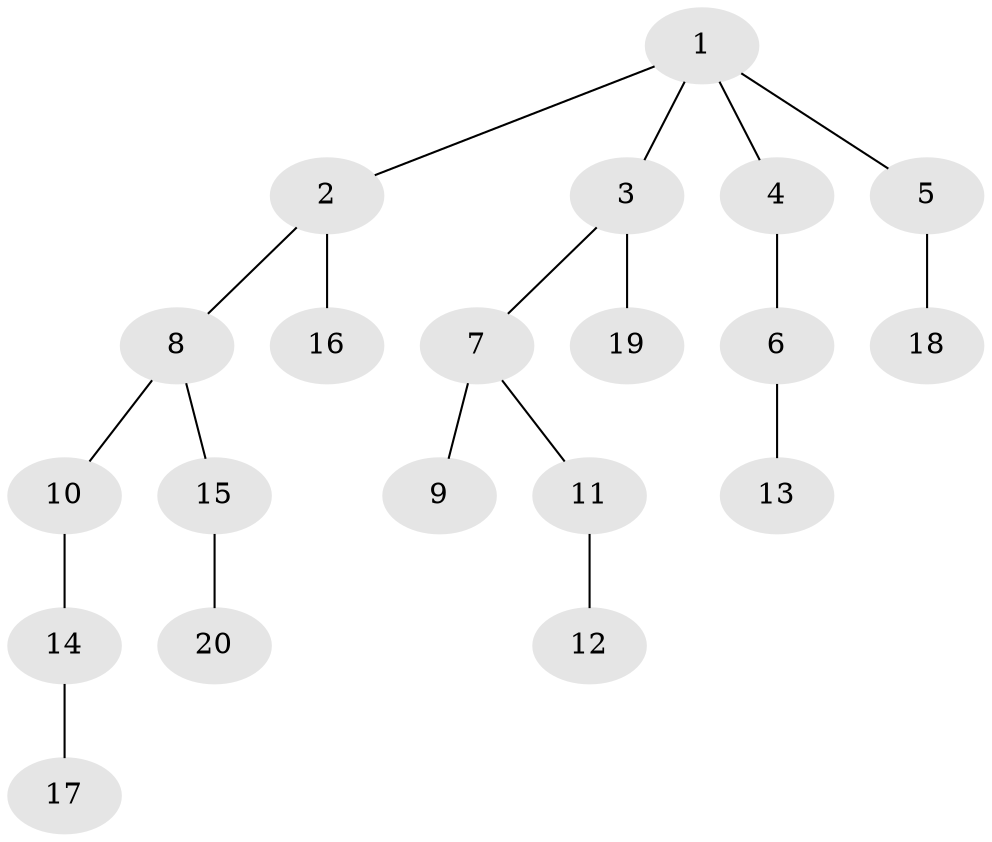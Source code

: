 // Generated by graph-tools (version 1.1) at 2025/46/02/15/25 05:46:28]
// undirected, 20 vertices, 19 edges
graph export_dot {
graph [start="1"]
  node [color=gray90,style=filled];
  1;
  2;
  3;
  4;
  5;
  6;
  7;
  8;
  9;
  10;
  11;
  12;
  13;
  14;
  15;
  16;
  17;
  18;
  19;
  20;
  1 -- 2;
  1 -- 3;
  1 -- 4;
  1 -- 5;
  2 -- 8;
  2 -- 16;
  3 -- 7;
  3 -- 19;
  4 -- 6;
  5 -- 18;
  6 -- 13;
  7 -- 9;
  7 -- 11;
  8 -- 10;
  8 -- 15;
  10 -- 14;
  11 -- 12;
  14 -- 17;
  15 -- 20;
}
